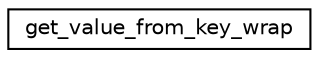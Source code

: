 digraph "Graphical Class Hierarchy"
{
 // INTERACTIVE_SVG=YES
 // LATEX_PDF_SIZE
  edge [fontname="Helvetica",fontsize="10",labelfontname="Helvetica",labelfontsize="10"];
  node [fontname="Helvetica",fontsize="10",shape=record];
  rankdir="LR";
  Node0 [label="get_value_from_key_wrap",height=0.2,width=0.4,color="black", fillcolor="white", style="filled",URL="$interfaceyaml__parser__mod_1_1get__value__from__key__wrap.html",tooltip="Private c function that determines they value of a key in yaml_file (see yaml_parser_binding...."];
}
